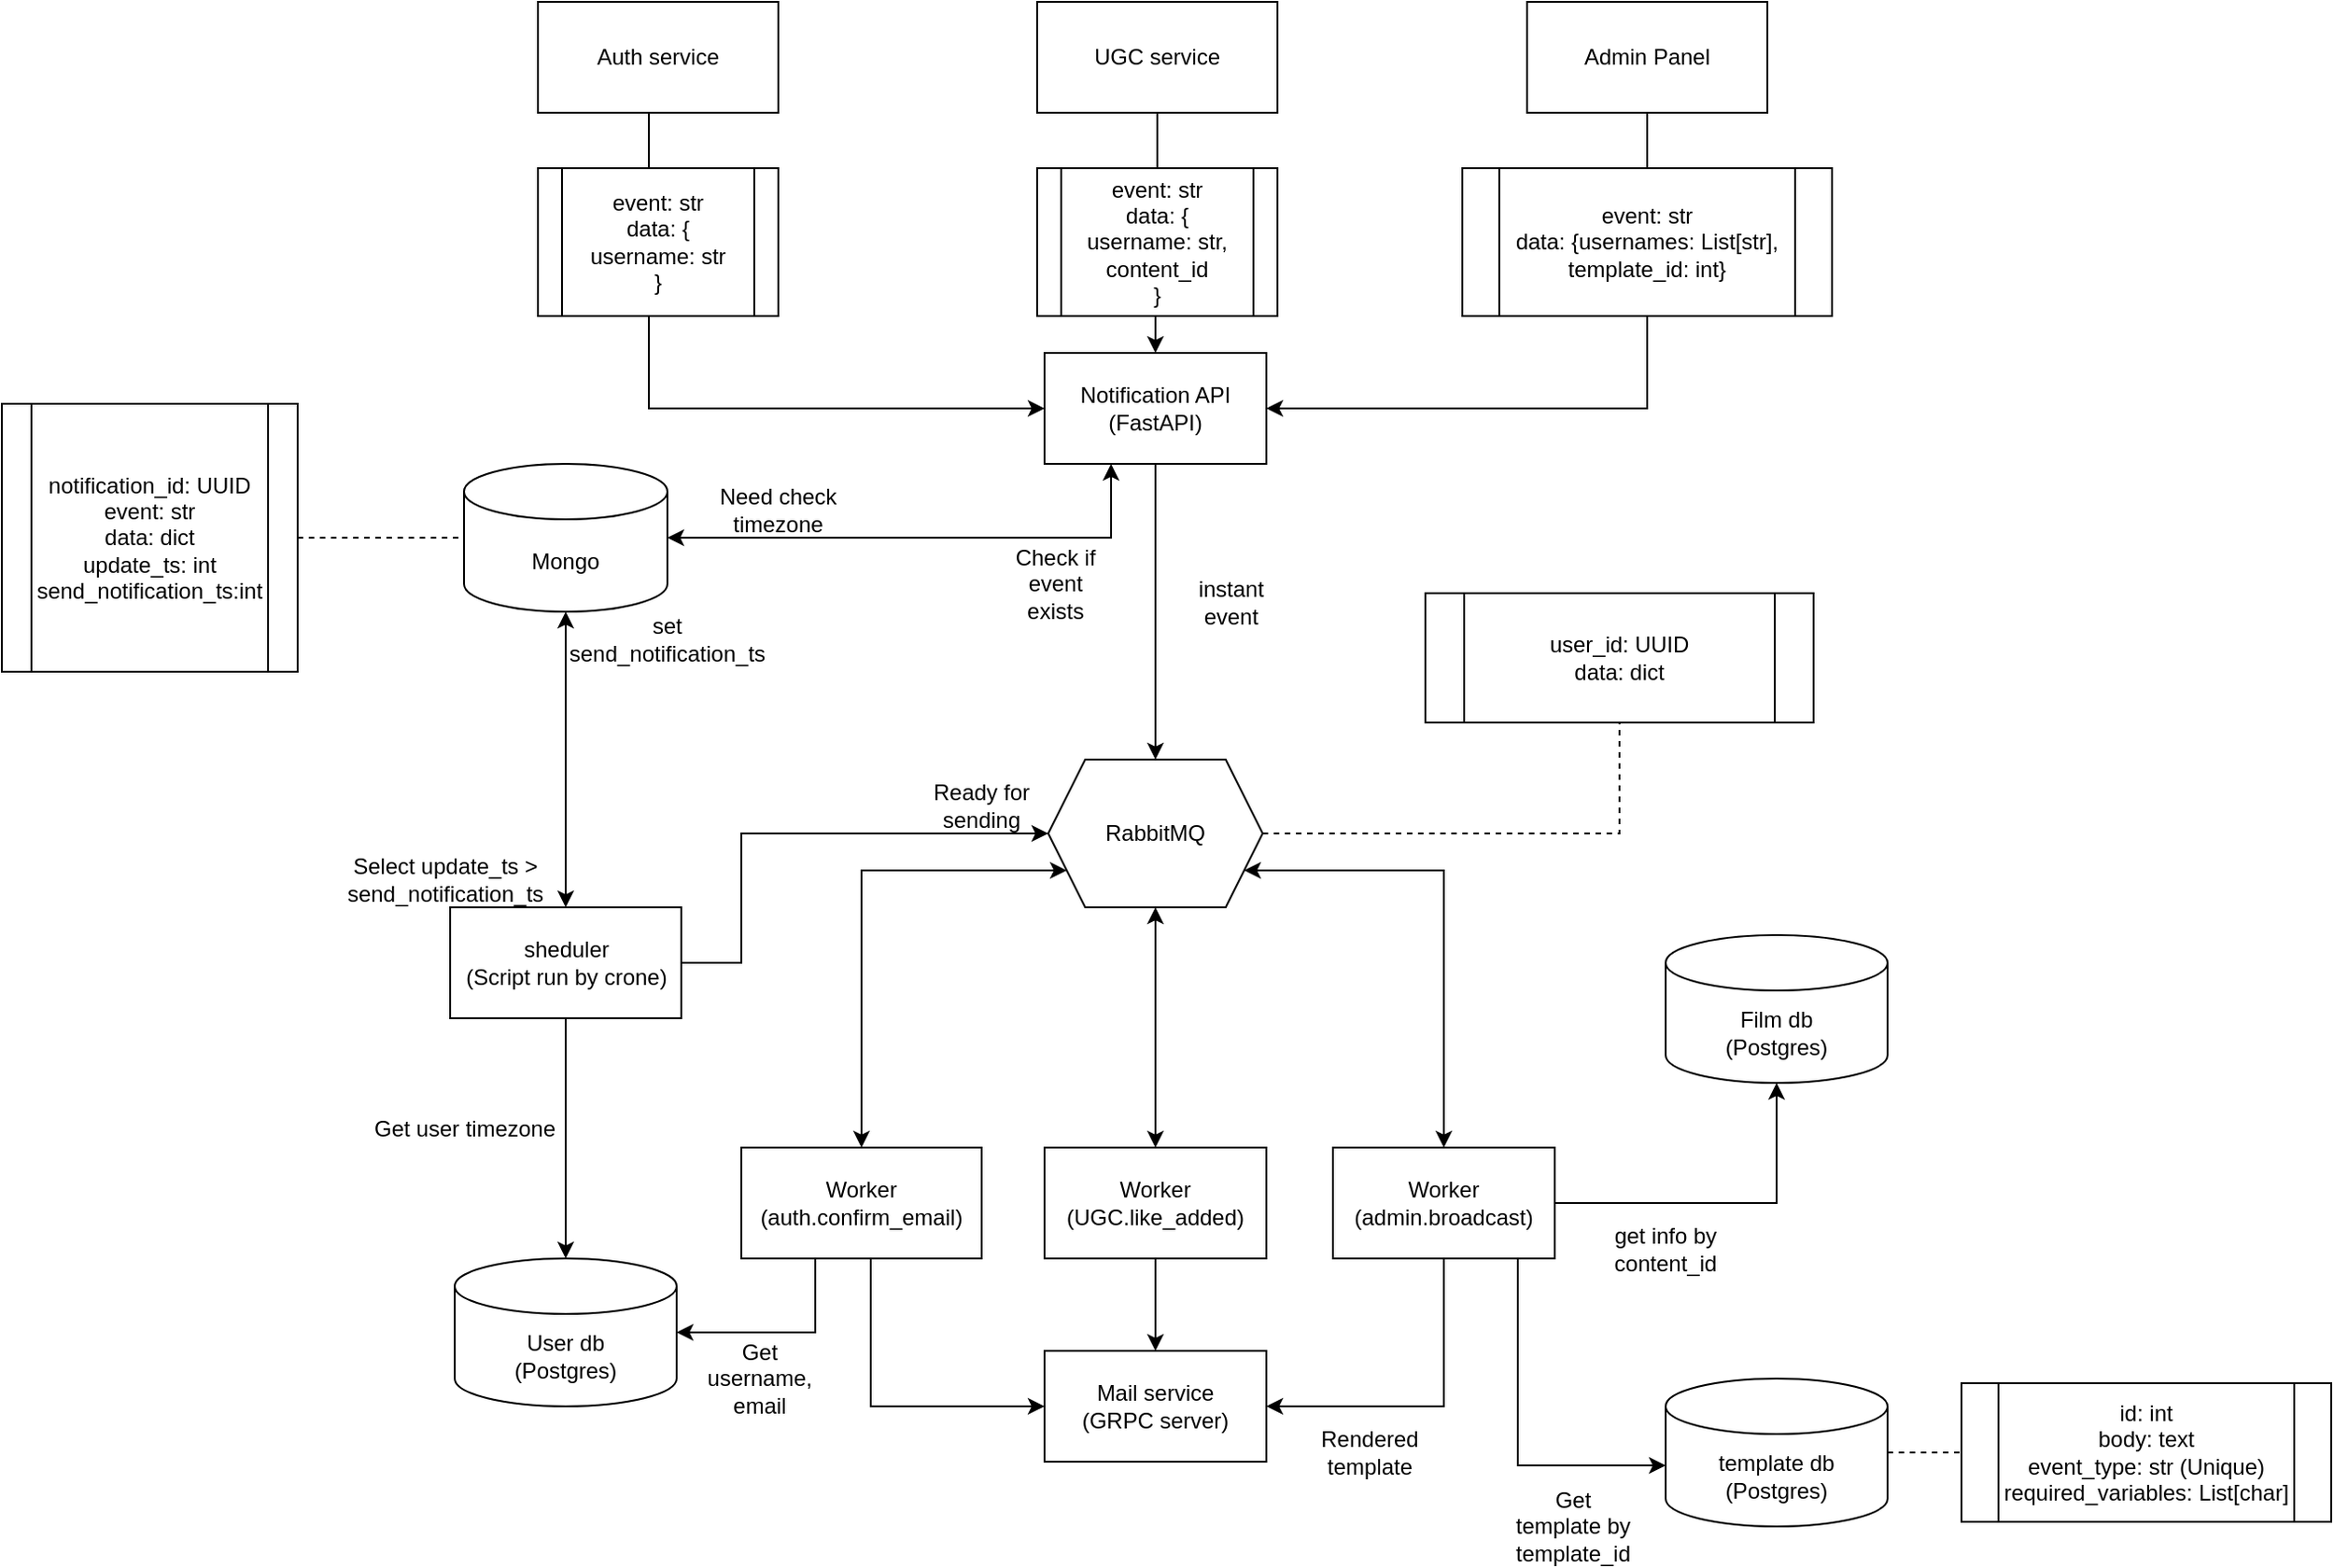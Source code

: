 <mxfile version="18.2.0" type="device"><diagram id="Xluv-OHnrlYoLH-65vPq" name="Page-1"><mxGraphModel dx="2177" dy="764" grid="1" gridSize="10" guides="1" tooltips="1" connect="1" arrows="1" fold="1" page="1" pageScale="1" pageWidth="827" pageHeight="1169" math="0" shadow="0"><root><mxCell id="0"/><mxCell id="1" parent="0"/><mxCell id="gQjT57G-4bKe-IGbqyc8-5" style="edgeStyle=orthogonalEdgeStyle;rounded=0;orthogonalLoop=1;jettySize=auto;html=1;entryX=0;entryY=0.5;entryDx=0;entryDy=0;" edge="1" parent="1" source="gQjT57G-4bKe-IGbqyc8-1" target="gQjT57G-4bKe-IGbqyc8-4"><mxGeometry relative="1" as="geometry"><mxPoint x="140" y="240" as="targetPoint"/><Array as="points"><mxPoint x="140" y="260"/></Array></mxGeometry></mxCell><mxCell id="gQjT57G-4bKe-IGbqyc8-1" value="Auth service" style="rounded=0;whiteSpace=wrap;html=1;" vertex="1" parent="1"><mxGeometry x="80" y="40" width="130" height="60" as="geometry"/></mxCell><mxCell id="gQjT57G-4bKe-IGbqyc8-6" style="edgeStyle=orthogonalEdgeStyle;rounded=0;orthogonalLoop=1;jettySize=auto;html=1;" edge="1" parent="1" source="gQjT57G-4bKe-IGbqyc8-2" target="gQjT57G-4bKe-IGbqyc8-4"><mxGeometry relative="1" as="geometry"/></mxCell><mxCell id="gQjT57G-4bKe-IGbqyc8-2" value="UGC service" style="rounded=0;whiteSpace=wrap;html=1;" vertex="1" parent="1"><mxGeometry x="350" y="40" width="130" height="60" as="geometry"/></mxCell><mxCell id="gQjT57G-4bKe-IGbqyc8-7" style="edgeStyle=orthogonalEdgeStyle;rounded=0;orthogonalLoop=1;jettySize=auto;html=1;entryX=1;entryY=0.5;entryDx=0;entryDy=0;startArrow=none;" edge="1" parent="1" source="gQjT57G-4bKe-IGbqyc8-29" target="gQjT57G-4bKe-IGbqyc8-4"><mxGeometry relative="1" as="geometry"><Array as="points"><mxPoint x="680" y="260"/></Array></mxGeometry></mxCell><mxCell id="gQjT57G-4bKe-IGbqyc8-32" style="edgeStyle=orthogonalEdgeStyle;rounded=0;orthogonalLoop=1;jettySize=auto;html=1;entryX=0.5;entryY=0;entryDx=0;entryDy=0;startArrow=none;startFill=0;endArrow=none;endFill=0;" edge="1" parent="1" source="gQjT57G-4bKe-IGbqyc8-3" target="gQjT57G-4bKe-IGbqyc8-29"><mxGeometry relative="1" as="geometry"/></mxCell><mxCell id="gQjT57G-4bKe-IGbqyc8-3" value="Admin Panel" style="rounded=0;whiteSpace=wrap;html=1;" vertex="1" parent="1"><mxGeometry x="615" y="40" width="130" height="60" as="geometry"/></mxCell><mxCell id="gQjT57G-4bKe-IGbqyc8-9" style="edgeStyle=orthogonalEdgeStyle;rounded=0;orthogonalLoop=1;jettySize=auto;html=1;entryX=1;entryY=0.5;entryDx=0;entryDy=0;entryPerimeter=0;startArrow=classic;startFill=1;" edge="1" parent="1" source="gQjT57G-4bKe-IGbqyc8-4" target="gQjT57G-4bKe-IGbqyc8-8"><mxGeometry relative="1" as="geometry"><Array as="points"><mxPoint x="390" y="330"/></Array></mxGeometry></mxCell><mxCell id="gQjT57G-4bKe-IGbqyc8-11" style="edgeStyle=orthogonalEdgeStyle;rounded=0;orthogonalLoop=1;jettySize=auto;html=1;entryX=0.5;entryY=0;entryDx=0;entryDy=0;" edge="1" parent="1" source="gQjT57G-4bKe-IGbqyc8-4" target="gQjT57G-4bKe-IGbqyc8-10"><mxGeometry relative="1" as="geometry"/></mxCell><mxCell id="gQjT57G-4bKe-IGbqyc8-4" value="&lt;div&gt;Notification API&lt;/div&gt;&lt;div&gt;(FastAPI)&lt;/div&gt;" style="rounded=0;whiteSpace=wrap;html=1;" vertex="1" parent="1"><mxGeometry x="354" y="230" width="120" height="60" as="geometry"/></mxCell><mxCell id="gQjT57G-4bKe-IGbqyc8-24" style="edgeStyle=orthogonalEdgeStyle;rounded=0;orthogonalLoop=1;jettySize=auto;html=1;entryX=0.5;entryY=0;entryDx=0;entryDy=0;startArrow=classic;startFill=1;" edge="1" parent="1" source="gQjT57G-4bKe-IGbqyc8-8" target="gQjT57G-4bKe-IGbqyc8-23"><mxGeometry relative="1" as="geometry"/></mxCell><mxCell id="gQjT57G-4bKe-IGbqyc8-8" value="Mongo" style="shape=cylinder3;whiteSpace=wrap;html=1;boundedLbl=1;backgroundOutline=1;size=15;" vertex="1" parent="1"><mxGeometry x="40" y="290" width="110" height="80" as="geometry"/></mxCell><mxCell id="gQjT57G-4bKe-IGbqyc8-17" style="edgeStyle=orthogonalEdgeStyle;rounded=0;orthogonalLoop=1;jettySize=auto;html=1;entryX=0.5;entryY=0;entryDx=0;entryDy=0;startArrow=classic;startFill=1;" edge="1" parent="1" source="gQjT57G-4bKe-IGbqyc8-10" target="gQjT57G-4bKe-IGbqyc8-16"><mxGeometry relative="1" as="geometry"><Array as="points"><mxPoint x="570" y="510"/></Array></mxGeometry></mxCell><mxCell id="gQjT57G-4bKe-IGbqyc8-18" style="edgeStyle=orthogonalEdgeStyle;rounded=0;orthogonalLoop=1;jettySize=auto;html=1;entryX=0.5;entryY=0;entryDx=0;entryDy=0;startArrow=classic;startFill=1;" edge="1" parent="1" source="gQjT57G-4bKe-IGbqyc8-10" target="gQjT57G-4bKe-IGbqyc8-15"><mxGeometry relative="1" as="geometry"/></mxCell><mxCell id="gQjT57G-4bKe-IGbqyc8-19" style="edgeStyle=orthogonalEdgeStyle;rounded=0;orthogonalLoop=1;jettySize=auto;html=1;entryX=0.5;entryY=0;entryDx=0;entryDy=0;startArrow=classic;startFill=1;" edge="1" parent="1" source="gQjT57G-4bKe-IGbqyc8-10" target="gQjT57G-4bKe-IGbqyc8-14"><mxGeometry relative="1" as="geometry"><Array as="points"><mxPoint x="255" y="510"/></Array></mxGeometry></mxCell><mxCell id="gQjT57G-4bKe-IGbqyc8-55" style="edgeStyle=orthogonalEdgeStyle;rounded=0;orthogonalLoop=1;jettySize=auto;html=1;entryX=0.5;entryY=1;entryDx=0;entryDy=0;dashed=1;startArrow=none;startFill=0;endArrow=none;endFill=0;" edge="1" parent="1" source="gQjT57G-4bKe-IGbqyc8-10" target="gQjT57G-4bKe-IGbqyc8-53"><mxGeometry relative="1" as="geometry"/></mxCell><mxCell id="gQjT57G-4bKe-IGbqyc8-10" value="RabbitMQ" style="shape=hexagon;perimeter=hexagonPerimeter2;whiteSpace=wrap;html=1;fixedSize=1;" vertex="1" parent="1"><mxGeometry x="356" y="450" width="116" height="80" as="geometry"/></mxCell><mxCell id="gQjT57G-4bKe-IGbqyc8-12" value="&lt;div&gt;Mail service&lt;/div&gt;&lt;div&gt;(GRPC server)&lt;/div&gt;" style="rounded=0;whiteSpace=wrap;html=1;" vertex="1" parent="1"><mxGeometry x="354" y="770" width="120" height="60" as="geometry"/></mxCell><mxCell id="gQjT57G-4bKe-IGbqyc8-22" style="edgeStyle=orthogonalEdgeStyle;rounded=0;orthogonalLoop=1;jettySize=auto;html=1;entryX=0;entryY=0.5;entryDx=0;entryDy=0;startArrow=none;startFill=0;" edge="1" parent="1" source="gQjT57G-4bKe-IGbqyc8-14" target="gQjT57G-4bKe-IGbqyc8-12"><mxGeometry relative="1" as="geometry"><Array as="points"><mxPoint x="260" y="800"/></Array></mxGeometry></mxCell><mxCell id="gQjT57G-4bKe-IGbqyc8-43" style="edgeStyle=orthogonalEdgeStyle;rounded=0;orthogonalLoop=1;jettySize=auto;html=1;entryX=1;entryY=0.5;entryDx=0;entryDy=0;entryPerimeter=0;startArrow=none;startFill=0;endArrow=classic;endFill=1;" edge="1" parent="1" source="gQjT57G-4bKe-IGbqyc8-14" target="gQjT57G-4bKe-IGbqyc8-34"><mxGeometry relative="1" as="geometry"><Array as="points"><mxPoint x="230" y="760"/></Array></mxGeometry></mxCell><mxCell id="gQjT57G-4bKe-IGbqyc8-14" value="Worker&lt;br&gt;(auth.confirm_email)" style="rounded=0;whiteSpace=wrap;html=1;" vertex="1" parent="1"><mxGeometry x="190" y="660" width="130" height="60" as="geometry"/></mxCell><mxCell id="gQjT57G-4bKe-IGbqyc8-21" style="edgeStyle=orthogonalEdgeStyle;rounded=0;orthogonalLoop=1;jettySize=auto;html=1;entryX=0.5;entryY=0;entryDx=0;entryDy=0;startArrow=none;startFill=0;" edge="1" parent="1" source="gQjT57G-4bKe-IGbqyc8-15" target="gQjT57G-4bKe-IGbqyc8-12"><mxGeometry relative="1" as="geometry"/></mxCell><mxCell id="gQjT57G-4bKe-IGbqyc8-15" value="&lt;div&gt;Worker&lt;/div&gt;&lt;div&gt;(UGC.like_added)&lt;/div&gt;" style="rounded=0;whiteSpace=wrap;html=1;" vertex="1" parent="1"><mxGeometry x="354" y="660" width="120" height="60" as="geometry"/></mxCell><mxCell id="gQjT57G-4bKe-IGbqyc8-20" style="edgeStyle=orthogonalEdgeStyle;rounded=0;orthogonalLoop=1;jettySize=auto;html=1;entryX=1;entryY=0.5;entryDx=0;entryDy=0;startArrow=none;startFill=0;" edge="1" parent="1" source="gQjT57G-4bKe-IGbqyc8-16" target="gQjT57G-4bKe-IGbqyc8-12"><mxGeometry relative="1" as="geometry"><Array as="points"><mxPoint x="570" y="800"/></Array></mxGeometry></mxCell><mxCell id="gQjT57G-4bKe-IGbqyc8-57" style="edgeStyle=orthogonalEdgeStyle;rounded=0;orthogonalLoop=1;jettySize=auto;html=1;entryX=0.5;entryY=1;entryDx=0;entryDy=0;entryPerimeter=0;startArrow=none;startFill=0;endArrow=classic;endFill=1;" edge="1" parent="1" source="gQjT57G-4bKe-IGbqyc8-16" target="gQjT57G-4bKe-IGbqyc8-56"><mxGeometry relative="1" as="geometry"/></mxCell><mxCell id="gQjT57G-4bKe-IGbqyc8-66" style="edgeStyle=orthogonalEdgeStyle;rounded=0;orthogonalLoop=1;jettySize=auto;html=1;entryX=0;entryY=0.588;entryDx=0;entryDy=0;entryPerimeter=0;startArrow=none;startFill=0;endArrow=classic;endFill=1;" edge="1" parent="1" source="gQjT57G-4bKe-IGbqyc8-16" target="gQjT57G-4bKe-IGbqyc8-65"><mxGeometry relative="1" as="geometry"><Array as="points"><mxPoint x="610" y="832"/></Array></mxGeometry></mxCell><mxCell id="gQjT57G-4bKe-IGbqyc8-16" value="Worker&lt;br&gt;(admin.broadcast)" style="rounded=0;whiteSpace=wrap;html=1;" vertex="1" parent="1"><mxGeometry x="510" y="660" width="120" height="60" as="geometry"/></mxCell><mxCell id="gQjT57G-4bKe-IGbqyc8-25" style="edgeStyle=orthogonalEdgeStyle;rounded=0;orthogonalLoop=1;jettySize=auto;html=1;entryX=0;entryY=0.5;entryDx=0;entryDy=0;startArrow=none;startFill=0;exitX=1;exitY=0.5;exitDx=0;exitDy=0;endArrow=classic;endFill=1;" edge="1" parent="1" source="gQjT57G-4bKe-IGbqyc8-23" target="gQjT57G-4bKe-IGbqyc8-10"><mxGeometry relative="1" as="geometry"><mxPoint x="190" y="560" as="sourcePoint"/><Array as="points"><mxPoint x="190" y="560"/><mxPoint x="190" y="490"/></Array></mxGeometry></mxCell><mxCell id="gQjT57G-4bKe-IGbqyc8-41" style="edgeStyle=orthogonalEdgeStyle;rounded=0;orthogonalLoop=1;jettySize=auto;html=1;entryX=0.5;entryY=0;entryDx=0;entryDy=0;entryPerimeter=0;startArrow=none;startFill=0;endArrow=classic;endFill=1;" edge="1" parent="1" source="gQjT57G-4bKe-IGbqyc8-23" target="gQjT57G-4bKe-IGbqyc8-34"><mxGeometry relative="1" as="geometry"/></mxCell><mxCell id="gQjT57G-4bKe-IGbqyc8-23" value="&lt;div&gt;sheduler &lt;br&gt;&lt;/div&gt;&lt;div&gt;(Script run by crone)&lt;/div&gt;" style="rounded=0;whiteSpace=wrap;html=1;" vertex="1" parent="1"><mxGeometry x="32.5" y="530" width="125" height="60" as="geometry"/></mxCell><mxCell id="gQjT57G-4bKe-IGbqyc8-27" value="&lt;div&gt;event: str&lt;/div&gt;&lt;div&gt;data: {&lt;/div&gt;&lt;div&gt;username: str,&lt;/div&gt;&lt;div&gt;content_id&lt;br&gt;&lt;/div&gt;&lt;div&gt;}&lt;br&gt;&lt;/div&gt;" style="shape=process;whiteSpace=wrap;html=1;backgroundOutline=1;" vertex="1" parent="1"><mxGeometry x="350" y="130" width="130" height="80" as="geometry"/></mxCell><mxCell id="gQjT57G-4bKe-IGbqyc8-28" value="&lt;div&gt;event: str&lt;/div&gt;&lt;div&gt;data: {&lt;/div&gt;&lt;div&gt;username: str&lt;/div&gt;&lt;div&gt;}&lt;br&gt;&lt;/div&gt;" style="shape=process;whiteSpace=wrap;html=1;backgroundOutline=1;" vertex="1" parent="1"><mxGeometry x="80" y="130" width="130" height="80" as="geometry"/></mxCell><mxCell id="gQjT57G-4bKe-IGbqyc8-29" value="&lt;div&gt;event: str&lt;/div&gt;&lt;div&gt;data: {usernames: List[str],&lt;/div&gt;&lt;div&gt;template_id: int}&lt;br&gt;&lt;/div&gt;" style="shape=process;whiteSpace=wrap;html=1;backgroundOutline=1;" vertex="1" parent="1"><mxGeometry x="580" y="130" width="200" height="80" as="geometry"/></mxCell><mxCell id="gQjT57G-4bKe-IGbqyc8-34" value="User db&lt;br&gt;(Postgres)" style="shape=cylinder3;whiteSpace=wrap;html=1;boundedLbl=1;backgroundOutline=1;size=15;" vertex="1" parent="1"><mxGeometry x="35" y="720" width="120" height="80" as="geometry"/></mxCell><mxCell id="gQjT57G-4bKe-IGbqyc8-42" value="Get user timezone" style="text;html=1;align=center;verticalAlign=middle;resizable=0;points=[];autosize=1;strokeColor=none;fillColor=none;" vertex="1" parent="1"><mxGeometry x="-15" y="640" width="110" height="20" as="geometry"/></mxCell><mxCell id="gQjT57G-4bKe-IGbqyc8-44" value="Get username, email" style="text;html=1;strokeColor=none;fillColor=none;align=center;verticalAlign=middle;whiteSpace=wrap;rounded=0;" vertex="1" parent="1"><mxGeometry x="170" y="770" width="60" height="30" as="geometry"/></mxCell><mxCell id="gQjT57G-4bKe-IGbqyc8-46" value="Select update_ts &amp;gt; send_notification_ts" style="text;html=1;strokeColor=none;fillColor=none;align=center;verticalAlign=middle;whiteSpace=wrap;rounded=0;" vertex="1" parent="1"><mxGeometry x="-30" y="500" width="120" height="30" as="geometry"/></mxCell><mxCell id="gQjT57G-4bKe-IGbqyc8-47" value="set send_notification_ts" style="text;html=1;strokeColor=none;fillColor=none;align=center;verticalAlign=middle;whiteSpace=wrap;rounded=0;" vertex="1" parent="1"><mxGeometry x="120" y="370" width="60" height="30" as="geometry"/></mxCell><mxCell id="gQjT57G-4bKe-IGbqyc8-50" value="instant event" style="text;html=1;strokeColor=none;fillColor=none;align=center;verticalAlign=middle;whiteSpace=wrap;rounded=0;" vertex="1" parent="1"><mxGeometry x="420" y="350" width="70" height="30" as="geometry"/></mxCell><mxCell id="gQjT57G-4bKe-IGbqyc8-52" style="edgeStyle=orthogonalEdgeStyle;rounded=0;orthogonalLoop=1;jettySize=auto;html=1;entryX=0;entryY=0.5;entryDx=0;entryDy=0;entryPerimeter=0;startArrow=none;startFill=0;endArrow=none;endFill=0;dashed=1;" edge="1" parent="1" source="gQjT57G-4bKe-IGbqyc8-51" target="gQjT57G-4bKe-IGbqyc8-8"><mxGeometry relative="1" as="geometry"/></mxCell><mxCell id="gQjT57G-4bKe-IGbqyc8-51" value="&lt;div&gt;notification_id: UUID&lt;/div&gt;&lt;div&gt;event: str&lt;/div&gt;&lt;div&gt;data: dict&lt;/div&gt;&lt;div&gt;update_ts: int&lt;/div&gt;&lt;div&gt;send_notification_ts:int&lt;br&gt;&lt;/div&gt;" style="shape=process;whiteSpace=wrap;html=1;backgroundOutline=1;" vertex="1" parent="1"><mxGeometry x="-210" y="257.5" width="160" height="145" as="geometry"/></mxCell><mxCell id="gQjT57G-4bKe-IGbqyc8-53" value="&lt;div&gt;user_id: UUID&lt;/div&gt;&lt;div&gt;data: dict&lt;br&gt;&lt;/div&gt;" style="shape=process;whiteSpace=wrap;html=1;backgroundOutline=1;" vertex="1" parent="1"><mxGeometry x="560" y="360" width="210" height="70" as="geometry"/></mxCell><mxCell id="gQjT57G-4bKe-IGbqyc8-56" value="&lt;div&gt;Film db&lt;/div&gt;&lt;div&gt;(Postgres)&lt;/div&gt;" style="shape=cylinder3;whiteSpace=wrap;html=1;boundedLbl=1;backgroundOutline=1;size=15;" vertex="1" parent="1"><mxGeometry x="690" y="545" width="120" height="80" as="geometry"/></mxCell><mxCell id="gQjT57G-4bKe-IGbqyc8-58" value="get info by content_id" style="text;html=1;strokeColor=none;fillColor=none;align=center;verticalAlign=middle;whiteSpace=wrap;rounded=0;" vertex="1" parent="1"><mxGeometry x="660" y="700" width="60" height="30" as="geometry"/></mxCell><mxCell id="gQjT57G-4bKe-IGbqyc8-61" value="Need check timezone" style="text;html=1;strokeColor=none;fillColor=none;align=center;verticalAlign=middle;whiteSpace=wrap;rounded=0;" vertex="1" parent="1"><mxGeometry x="170" y="300" width="80" height="30" as="geometry"/></mxCell><mxCell id="gQjT57G-4bKe-IGbqyc8-62" value="Check if event exists" style="text;html=1;strokeColor=none;fillColor=none;align=center;verticalAlign=middle;whiteSpace=wrap;rounded=0;" vertex="1" parent="1"><mxGeometry x="330" y="340" width="60" height="30" as="geometry"/></mxCell><mxCell id="gQjT57G-4bKe-IGbqyc8-63" value="Ready for sending" style="text;html=1;strokeColor=none;fillColor=none;align=center;verticalAlign=middle;whiteSpace=wrap;rounded=0;" vertex="1" parent="1"><mxGeometry x="290" y="460" width="60" height="30" as="geometry"/></mxCell><mxCell id="gQjT57G-4bKe-IGbqyc8-64" value="Rendered template" style="text;html=1;strokeColor=none;fillColor=none;align=center;verticalAlign=middle;whiteSpace=wrap;rounded=0;" vertex="1" parent="1"><mxGeometry x="500" y="810" width="60" height="30" as="geometry"/></mxCell><mxCell id="gQjT57G-4bKe-IGbqyc8-69" style="edgeStyle=orthogonalEdgeStyle;rounded=0;orthogonalLoop=1;jettySize=auto;html=1;startArrow=none;startFill=0;endArrow=none;endFill=0;dashed=1;" edge="1" parent="1" source="gQjT57G-4bKe-IGbqyc8-65" target="gQjT57G-4bKe-IGbqyc8-68"><mxGeometry relative="1" as="geometry"/></mxCell><mxCell id="gQjT57G-4bKe-IGbqyc8-65" value="&lt;div&gt;template db&lt;/div&gt;&lt;div&gt;(Postgres)&lt;/div&gt;" style="shape=cylinder3;whiteSpace=wrap;html=1;boundedLbl=1;backgroundOutline=1;size=15;" vertex="1" parent="1"><mxGeometry x="690" y="785" width="120" height="80" as="geometry"/></mxCell><mxCell id="gQjT57G-4bKe-IGbqyc8-67" value="Get template by template_id" style="text;html=1;strokeColor=none;fillColor=none;align=center;verticalAlign=middle;whiteSpace=wrap;rounded=0;" vertex="1" parent="1"><mxGeometry x="610" y="850" width="60" height="30" as="geometry"/></mxCell><mxCell id="gQjT57G-4bKe-IGbqyc8-68" value="&lt;div&gt;id: int&lt;/div&gt;&lt;div&gt;body: text&lt;/div&gt;&lt;div&gt;event_type: str (Unique)&lt;br&gt;&lt;/div&gt;&lt;div&gt;required_variables: List[char]&lt;br&gt;&lt;/div&gt;" style="shape=process;whiteSpace=wrap;html=1;backgroundOutline=1;" vertex="1" parent="1"><mxGeometry x="850" y="787.5" width="200" height="75" as="geometry"/></mxCell></root></mxGraphModel></diagram></mxfile>